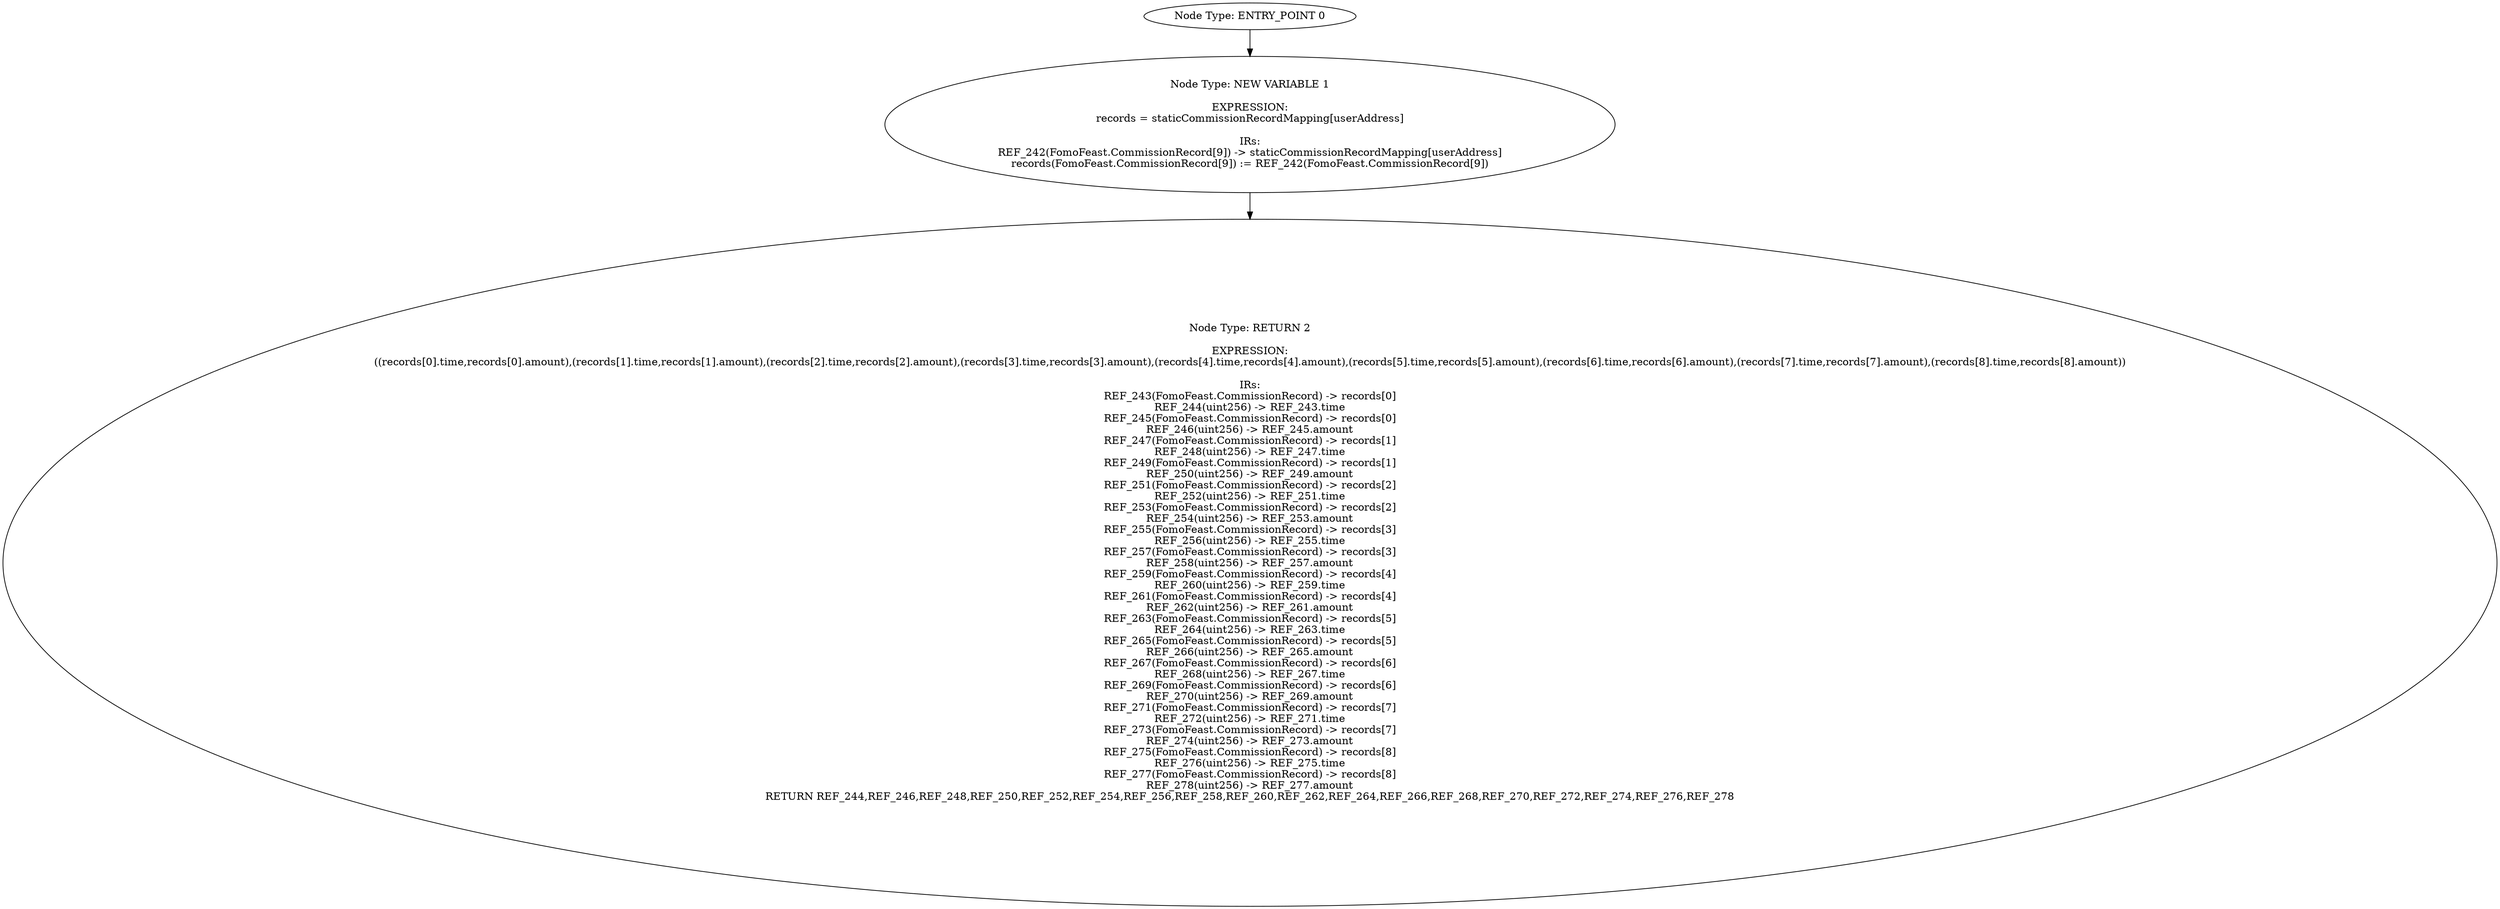 digraph{
0[label="Node Type: ENTRY_POINT 0
"];
0->1;
1[label="Node Type: NEW VARIABLE 1

EXPRESSION:
records = staticCommissionRecordMapping[userAddress]

IRs:
REF_242(FomoFeast.CommissionRecord[9]) -> staticCommissionRecordMapping[userAddress]
records(FomoFeast.CommissionRecord[9]) := REF_242(FomoFeast.CommissionRecord[9])"];
1->2;
2[label="Node Type: RETURN 2

EXPRESSION:
((records[0].time,records[0].amount),(records[1].time,records[1].amount),(records[2].time,records[2].amount),(records[3].time,records[3].amount),(records[4].time,records[4].amount),(records[5].time,records[5].amount),(records[6].time,records[6].amount),(records[7].time,records[7].amount),(records[8].time,records[8].amount))

IRs:
REF_243(FomoFeast.CommissionRecord) -> records[0]
REF_244(uint256) -> REF_243.time
REF_245(FomoFeast.CommissionRecord) -> records[0]
REF_246(uint256) -> REF_245.amount
REF_247(FomoFeast.CommissionRecord) -> records[1]
REF_248(uint256) -> REF_247.time
REF_249(FomoFeast.CommissionRecord) -> records[1]
REF_250(uint256) -> REF_249.amount
REF_251(FomoFeast.CommissionRecord) -> records[2]
REF_252(uint256) -> REF_251.time
REF_253(FomoFeast.CommissionRecord) -> records[2]
REF_254(uint256) -> REF_253.amount
REF_255(FomoFeast.CommissionRecord) -> records[3]
REF_256(uint256) -> REF_255.time
REF_257(FomoFeast.CommissionRecord) -> records[3]
REF_258(uint256) -> REF_257.amount
REF_259(FomoFeast.CommissionRecord) -> records[4]
REF_260(uint256) -> REF_259.time
REF_261(FomoFeast.CommissionRecord) -> records[4]
REF_262(uint256) -> REF_261.amount
REF_263(FomoFeast.CommissionRecord) -> records[5]
REF_264(uint256) -> REF_263.time
REF_265(FomoFeast.CommissionRecord) -> records[5]
REF_266(uint256) -> REF_265.amount
REF_267(FomoFeast.CommissionRecord) -> records[6]
REF_268(uint256) -> REF_267.time
REF_269(FomoFeast.CommissionRecord) -> records[6]
REF_270(uint256) -> REF_269.amount
REF_271(FomoFeast.CommissionRecord) -> records[7]
REF_272(uint256) -> REF_271.time
REF_273(FomoFeast.CommissionRecord) -> records[7]
REF_274(uint256) -> REF_273.amount
REF_275(FomoFeast.CommissionRecord) -> records[8]
REF_276(uint256) -> REF_275.time
REF_277(FomoFeast.CommissionRecord) -> records[8]
REF_278(uint256) -> REF_277.amount
RETURN REF_244,REF_246,REF_248,REF_250,REF_252,REF_254,REF_256,REF_258,REF_260,REF_262,REF_264,REF_266,REF_268,REF_270,REF_272,REF_274,REF_276,REF_278"];
}

